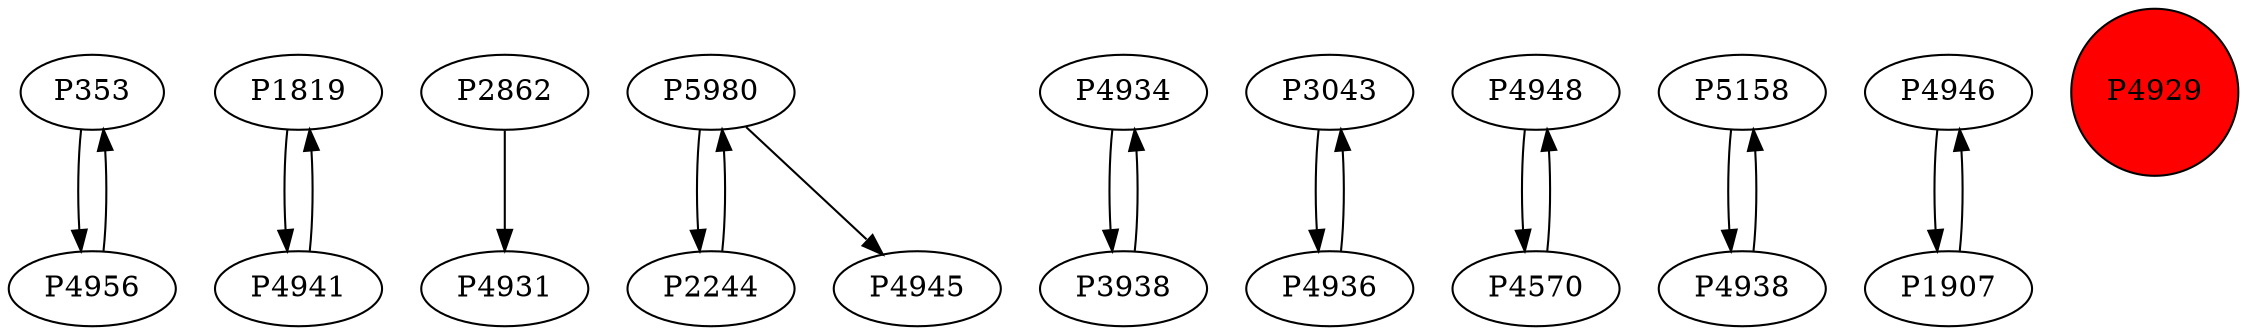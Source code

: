 digraph {
	P353 -> P4956
	P1819 -> P4941
	P2862 -> P4931
	P5980 -> P2244
	P4941 -> P1819
	P4934 -> P3938
	P2244 -> P5980
	P3938 -> P4934
	P3043 -> P4936
	P5980 -> P4945
	P4948 -> P4570
	P5158 -> P4938
	P4946 -> P1907
	P4938 -> P5158
	P4936 -> P3043
	P4956 -> P353
	P1907 -> P4946
	P4570 -> P4948
	P4929 [shape=circle]
	P4929 [style=filled]
	P4929 [fillcolor=red]
}